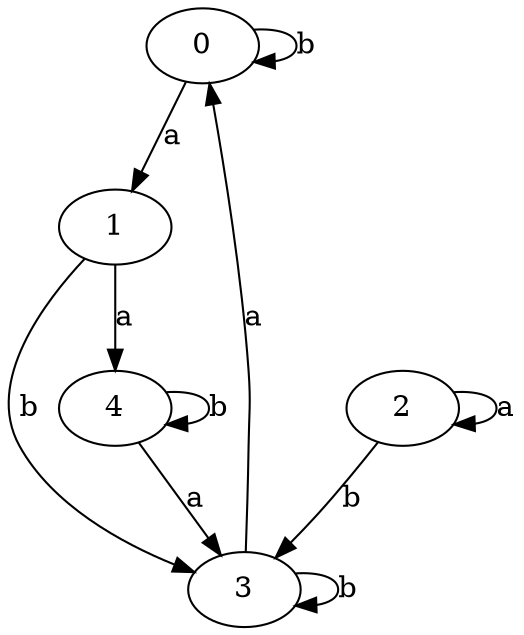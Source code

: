 digraph {
 ranksep=0.5;
 d2tdocpreamble = "\usetikzlibrary{automata}";
 d2tfigpreamble = "\tikzstyle{every state}= [ draw=blue!50,very thick,fill=blue!20]  \tikzstyle{auto}= [fill=white]";
 node [style="state"];
 edge [lblstyle="auto",topath="bend right", len=4  ]
  "0" [label="0",];
  "1" [label="1",style = "state, initial"];
  "2" [label="2",style = "state, accepting"];
  "3" [label="3",];
  "4" [label="4",];
  "0" -> "0" [label="b",topath="loop above"];
  "0" -> "1" [label="a"];
  "1" -> "3" [label="b"];
  "1" -> "4" [label="a"];
  "2" -> "2" [label="a",topath="loop above"];
  "2" -> "3" [label="b"];
  "3" -> "0" [label="a"];
  "3" -> "3" [label="b",topath="loop above"];
  "4" -> "3" [label="a"];
  "4" -> "4" [label="b",topath="loop above"];
}